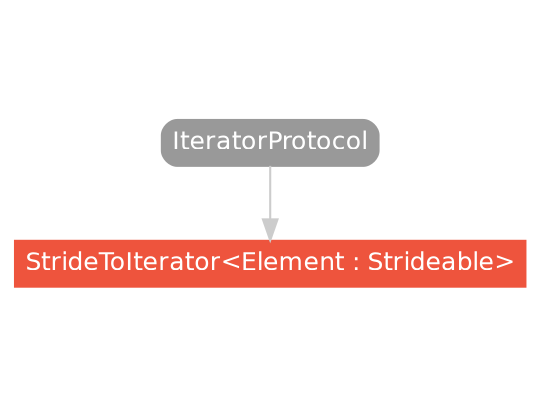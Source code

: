 strict digraph "StrideToIterator<Element : Strideable> - Type Hierarchy - SwiftDoc.org" {
    pad="0.1,0.8"
    node [shape=box, style="filled,rounded", color="#999999", fillcolor="#999999", fontcolor=white, fontname=Helvetica, fontnames="Helvetica,sansserif", fontsize=12, margin="0.07,0.05", height="0.3"]
    edge [color="#cccccc"]
    "IteratorProtocol" [URL="/protocol/IteratorProtocol/hierarchy/"]
    "StrideToIterator<Element : Strideable>" [URL="/type/StrideToIterator/", style="filled", fillcolor="#ee543d", color="#ee543d"]    "IteratorProtocol" -> "StrideToIterator<Element : Strideable>"
    subgraph Types {
        rank = max; "StrideToIterator<Element : Strideable>";
    }
}